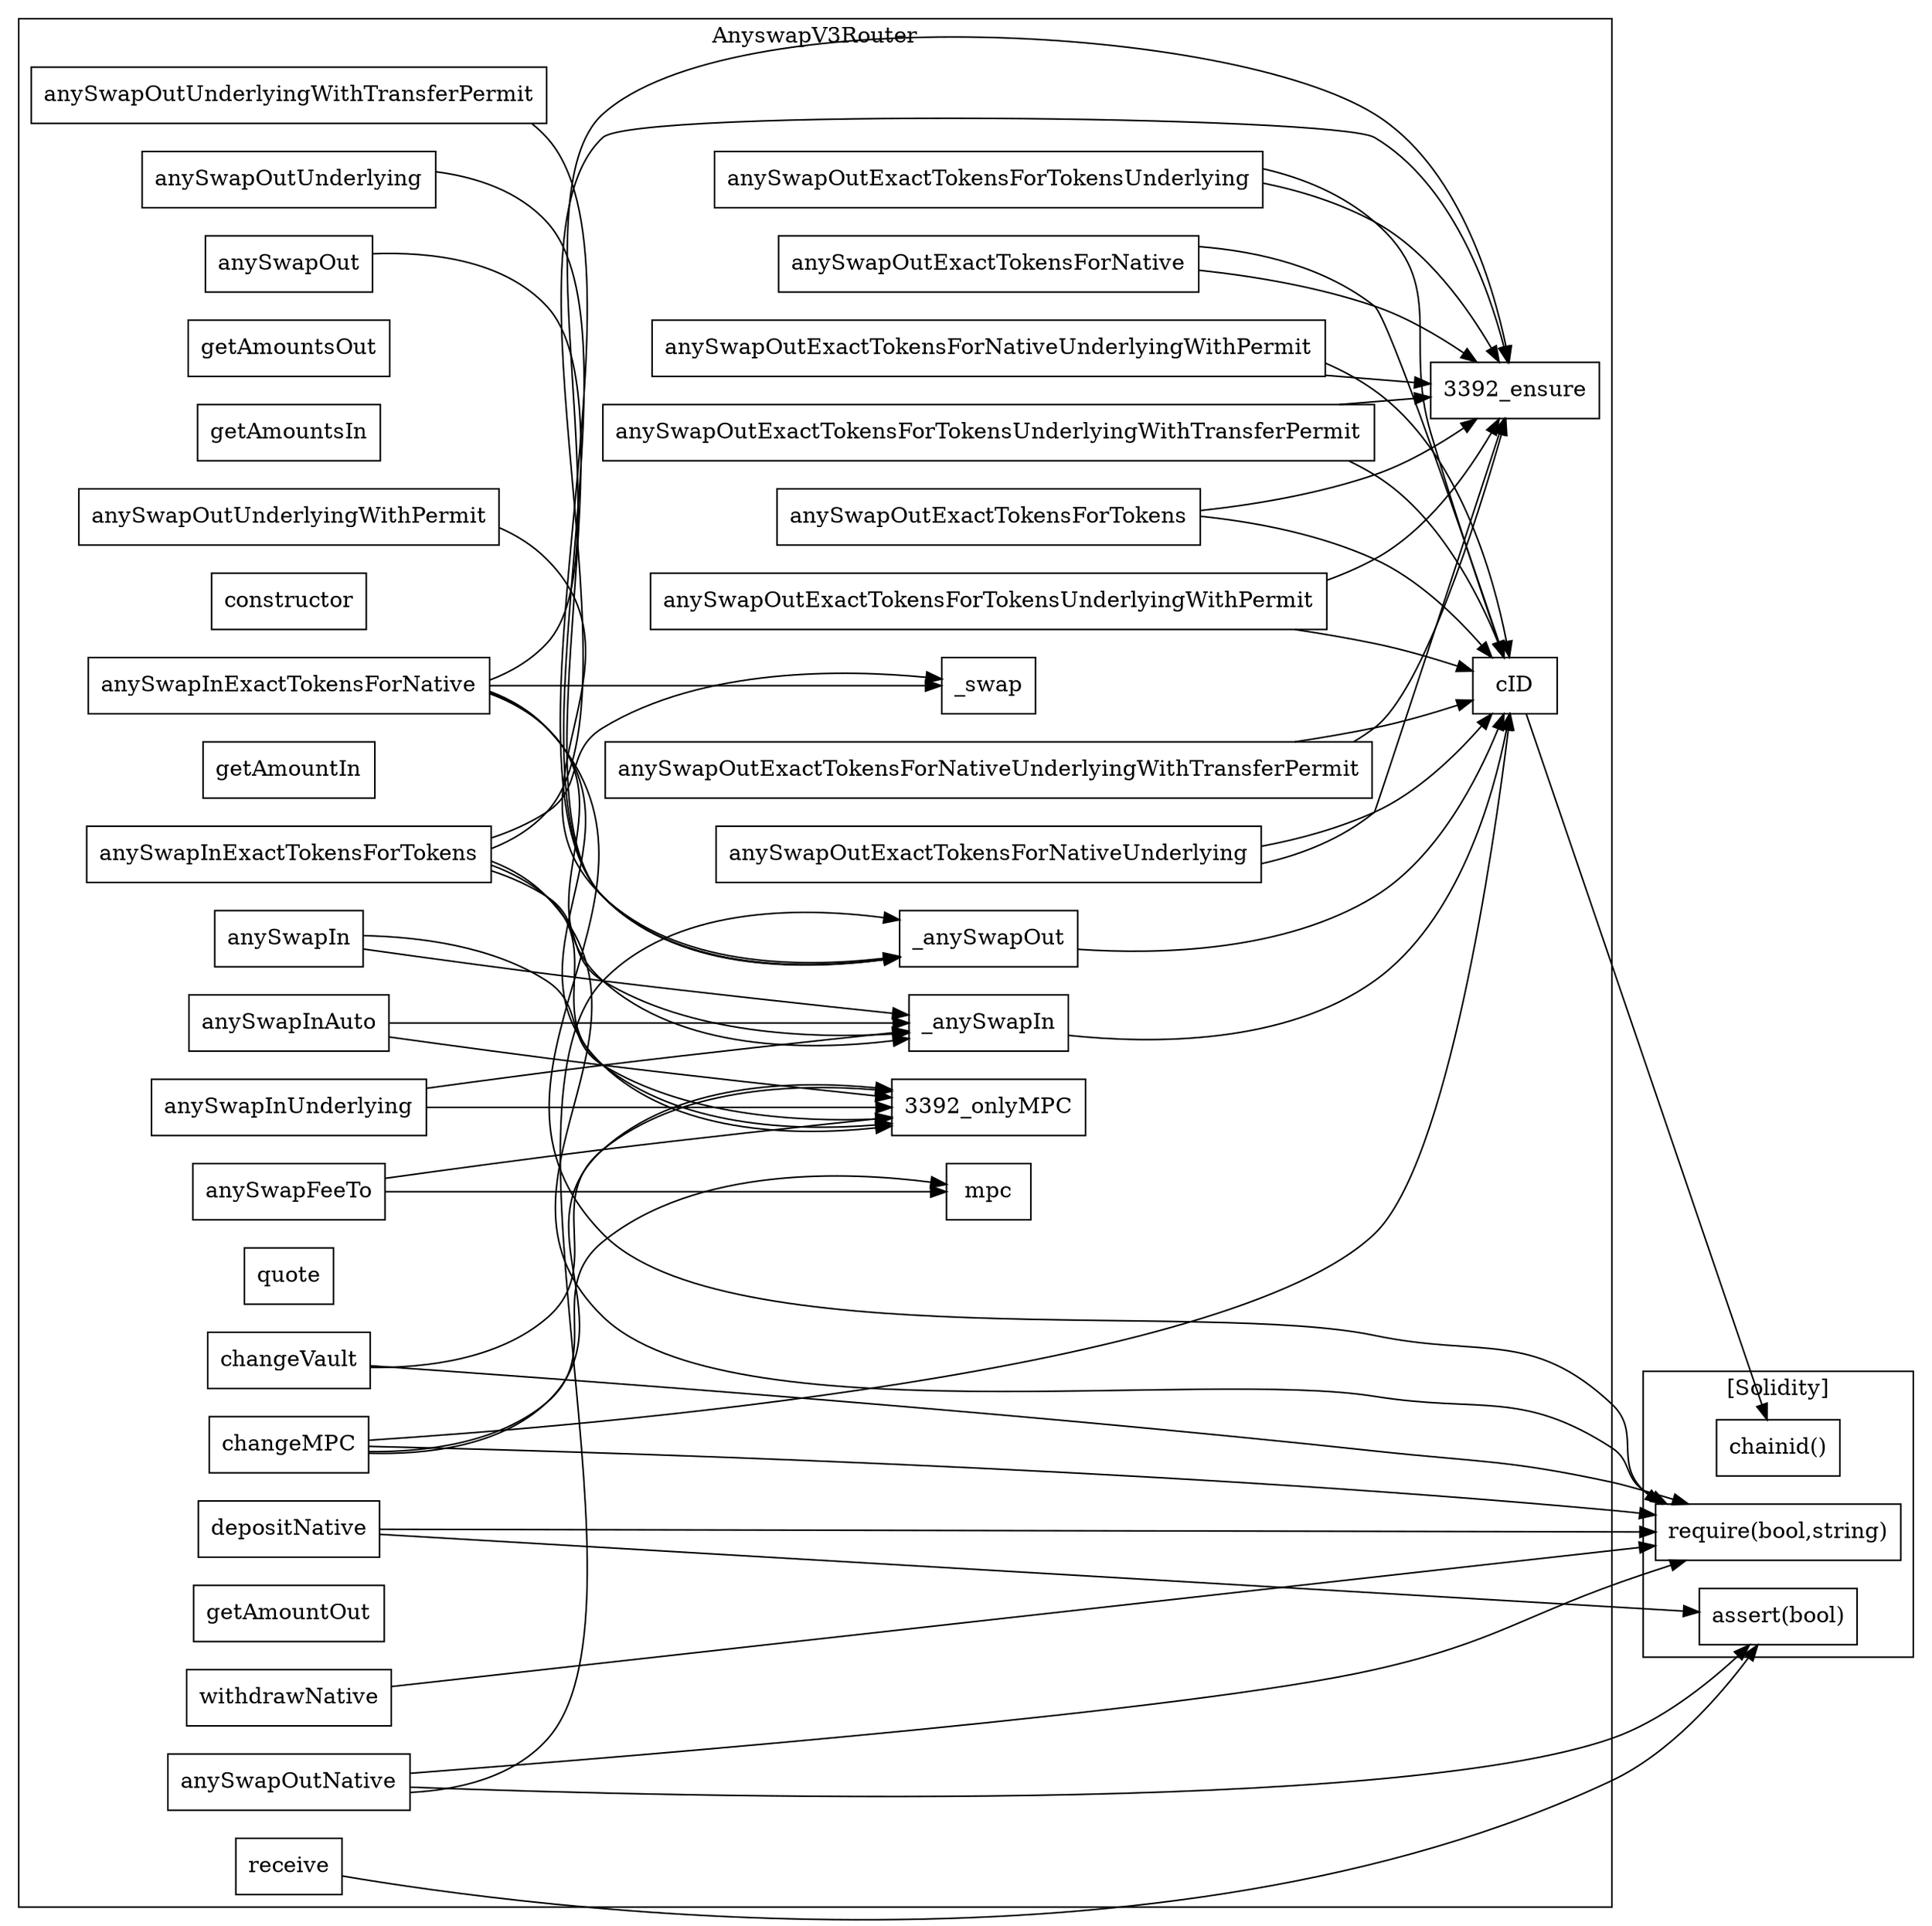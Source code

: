 strict digraph {
rankdir="LR"
node [shape=box]
subgraph cluster_3392_AnyswapV3Router {
label = "AnyswapV3Router"
"3392_changeVault" [label="changeVault"]
"3392_anySwapOutExactTokensForTokens" [label="anySwapOutExactTokensForTokens"]
"3392_anySwapOut" [label="anySwapOut"]
"3392_anySwapOutExactTokensForTokensUnderlyingWithPermit" [label="anySwapOutExactTokensForTokensUnderlyingWithPermit"]
"3392_anySwapInExactTokensForTokens" [label="anySwapInExactTokensForTokens"]
"3392_anySwapOutExactTokensForTokensUnderlying" [label="anySwapOutExactTokensForTokensUnderlying"]
"3392_getAmountsOut" [label="getAmountsOut"]
"3392_getAmountsIn" [label="getAmountsIn"]
"3392_depositNative" [label="depositNative"]
"3392_cID" [label="cID"]
"3392_constructor" [label="constructor"]
"3392_anySwapIn" [label="anySwapIn"]
"3392_anySwapOutExactTokensForNativeUnderlying" [label="anySwapOutExactTokensForNativeUnderlying"]
"3392_getAmountIn" [label="getAmountIn"]
"3392_anySwapOutExactTokensForNativeUnderlyingWithPermit" [label="anySwapOutExactTokensForNativeUnderlyingWithPermit"]
"3392_anySwapOutUnderlyingWithPermit" [label="anySwapOutUnderlyingWithPermit"]
"3392_withdrawNative" [label="withdrawNative"]
"3392_anySwapOutUnderlyingWithTransferPermit" [label="anySwapOutUnderlyingWithTransferPermit"]
"3392__anySwapOut" [label="_anySwapOut"]
"3392_anySwapInAuto" [label="anySwapInAuto"]
"3392_anySwapOutExactTokensForTokensUnderlyingWithTransferPermit" [label="anySwapOutExactTokensForTokensUnderlyingWithTransferPermit"]
"3392_anySwapOutExactTokensForNativeUnderlyingWithTransferPermit" [label="anySwapOutExactTokensForNativeUnderlyingWithTransferPermit"]
"3392_changeMPC" [label="changeMPC"]
"3392_quote" [label="quote"]
"3392_mpc" [label="mpc"]
"3392__anySwapIn" [label="_anySwapIn"]
"3392_receive" [label="receive"]
"3392_anySwapOutExactTokensForNative" [label="anySwapOutExactTokensForNative"]
"3392_anySwapInExactTokensForNative" [label="anySwapInExactTokensForNative"]
"3392_anySwapOutNative" [label="anySwapOutNative"]
"3392_getAmountOut" [label="getAmountOut"]
"3392_anySwapInUnderlying" [label="anySwapInUnderlying"]
"3392__swap" [label="_swap"]
"3392_anySwapOutUnderlying" [label="anySwapOutUnderlying"]
"3392_anySwapFeeTo" [label="anySwapFeeTo"]
"3392_anySwapInExactTokensForNative" -> "3392__anySwapIn"
"3392_anySwapOutExactTokensForNativeUnderlying" -> "3392_cID"
"3392_anySwapOutUnderlyingWithTransferPermit" -> "3392__anySwapOut"
"3392_anySwapFeeTo" -> "3392_onlyMPC"
"3392_anySwapOutExactTokensForTokensUnderlying" -> "3392_ensure"
"3392_anySwapInAuto" -> "3392_onlyMPC"
"3392_anySwapOut" -> "3392__anySwapOut"
"3392_anySwapInUnderlying" -> "3392__anySwapIn"
"3392_anySwapOutExactTokensForTokens" -> "3392_ensure"
"3392_anySwapOutExactTokensForTokensUnderlyingWithPermit" -> "3392_cID"
"3392_anySwapOutUnderlying" -> "3392__anySwapOut"
"3392__anySwapOut" -> "3392_cID"
"3392_anySwapOutUnderlyingWithPermit" -> "3392__anySwapOut"
"3392_anySwapInExactTokensForTokens" -> "3392__swap"
"3392_anySwapOutExactTokensForTokensUnderlyingWithTransferPermit" -> "3392_ensure"
"3392_anySwapOutExactTokensForNative" -> "3392_ensure"
"3392_anySwapOutExactTokensForNativeUnderlyingWithPermit" -> "3392_ensure"
"3392_anySwapOutExactTokensForTokensUnderlyingWithTransferPermit" -> "3392_cID"
"3392_anySwapInAuto" -> "3392__anySwapIn"
"3392_changeMPC" -> "3392_mpc"
"3392_anySwapInExactTokensForNative" -> "3392__swap"
"3392_anySwapOutExactTokensForNativeUnderlying" -> "3392_ensure"
"3392_changeMPC" -> "3392_cID"
"3392_anySwapOutExactTokensForNativeUnderlyingWithTransferPermit" -> "3392_ensure"
"3392_anySwapIn" -> "3392__anySwapIn"
"3392_anySwapInExactTokensForNative" -> "3392_ensure"
"3392_anySwapOutExactTokensForNativeUnderlyingWithPermit" -> "3392_cID"
"3392_anySwapOutExactTokensForNativeUnderlyingWithTransferPermit" -> "3392_cID"
"3392_anySwapOutExactTokensForTokensUnderlyingWithPermit" -> "3392_ensure"
"3392_anySwapOutExactTokensForNative" -> "3392_cID"
"3392_anySwapInUnderlying" -> "3392_onlyMPC"
"3392_anySwapOutExactTokensForTokens" -> "3392_cID"
"3392__anySwapIn" -> "3392_cID"
"3392_anySwapIn" -> "3392_onlyMPC"
"3392_changeVault" -> "3392_onlyMPC"
"3392_anySwapInExactTokensForTokens" -> "3392_onlyMPC"
"3392_anySwapInExactTokensForTokens" -> "3392_ensure"
"3392_anySwapInExactTokensForNative" -> "3392_onlyMPC"
"3392_anySwapOutNative" -> "3392__anySwapOut"
"3392_anySwapFeeTo" -> "3392_mpc"
"3392_changeMPC" -> "3392_onlyMPC"
"3392_anySwapInExactTokensForTokens" -> "3392__anySwapIn"
"3392_anySwapOutExactTokensForTokensUnderlying" -> "3392_cID"
}subgraph cluster_solidity {
label = "[Solidity]"
"chainid()" 
"require(bool,string)" 
"assert(bool)" 
"3392_cID" -> "chainid()"
"3392_anySwapInExactTokensForNative" -> "require(bool,string)"
"3392_changeVault" -> "require(bool,string)"
"3392_receive" -> "assert(bool)"
"3392_anySwapOutNative" -> "require(bool,string)"
"3392_depositNative" -> "require(bool,string)"
"3392_anySwapInExactTokensForTokens" -> "require(bool,string)"
"3392_anySwapOutNative" -> "assert(bool)"
"3392_depositNative" -> "assert(bool)"
"3392_withdrawNative" -> "require(bool,string)"
"3392_changeMPC" -> "require(bool,string)"
}
}